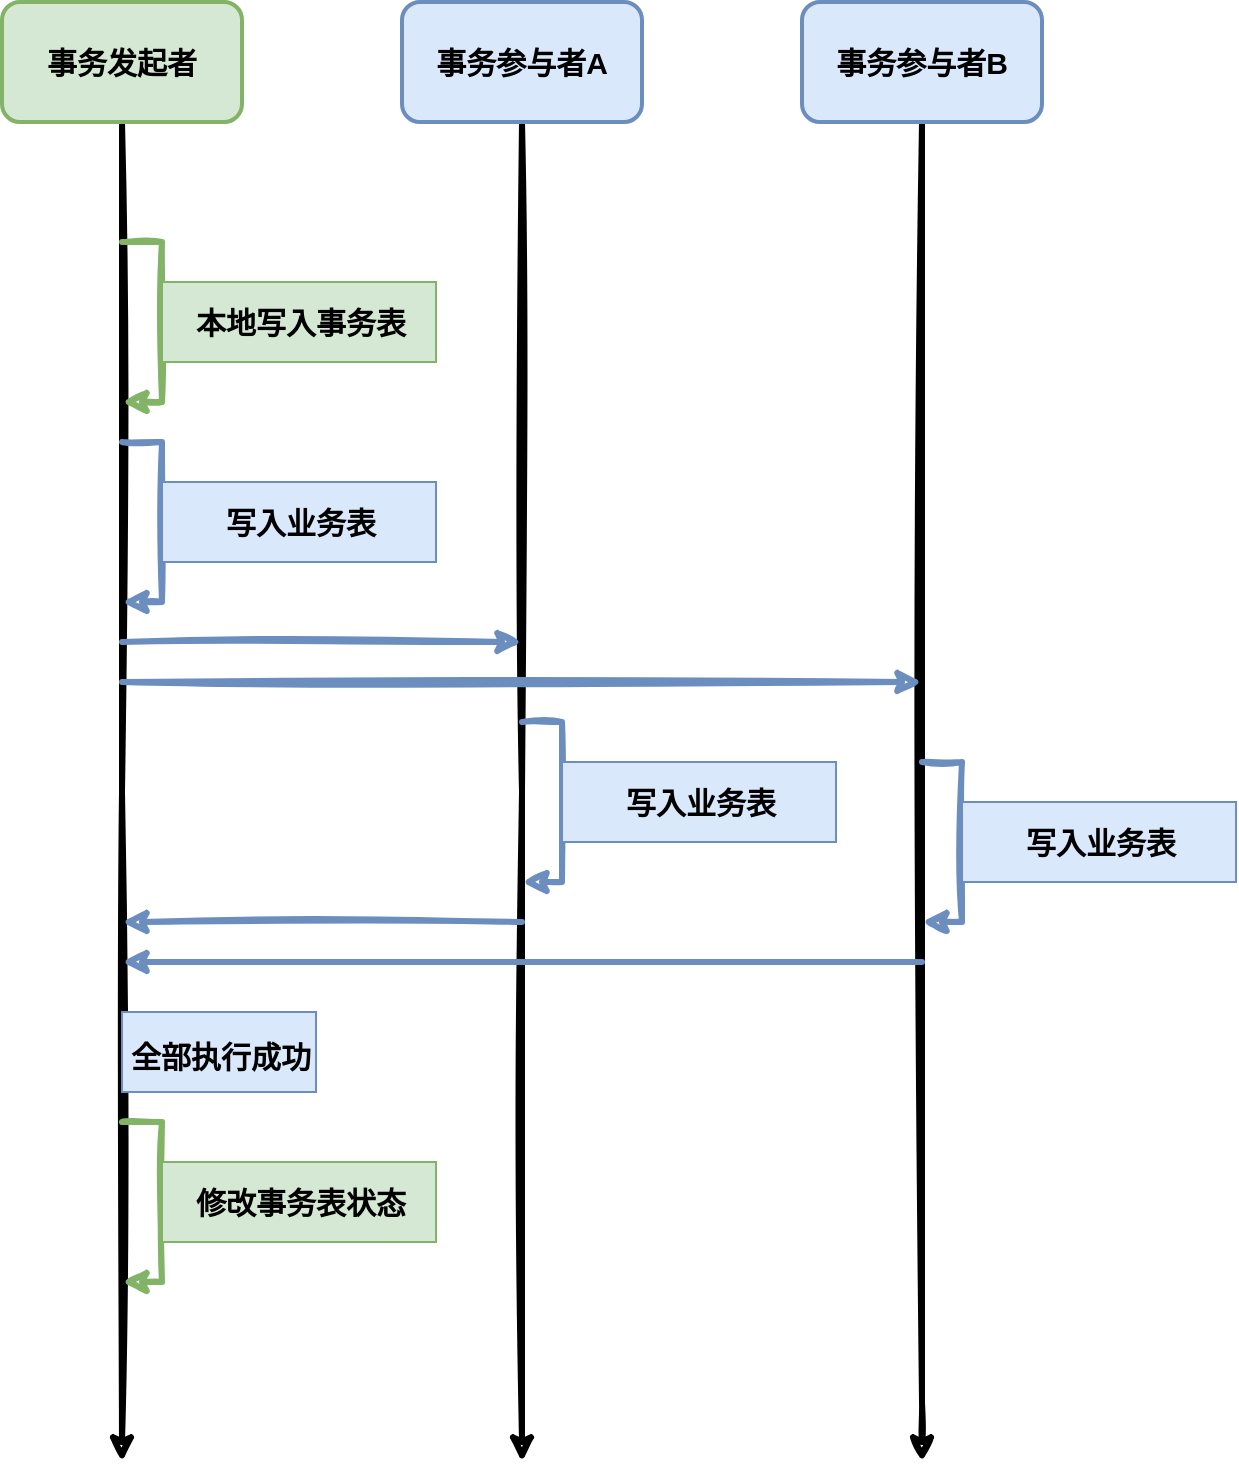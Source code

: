 <mxfile version="20.6.0" type="github">
  <diagram id="yfMGxGMT_RcnkUy24v4D" name="第 1 页">
    <mxGraphModel dx="1455" dy="822" grid="1" gridSize="10" guides="1" tooltips="1" connect="1" arrows="1" fold="1" page="1" pageScale="1" pageWidth="827" pageHeight="1169" math="0" shadow="0">
      <root>
        <mxCell id="0" />
        <mxCell id="1" parent="0" />
        <mxCell id="p36Xr76XcjGKVZjVWB6l-51" style="edgeStyle=orthogonalEdgeStyle;rounded=0;orthogonalLoop=1;jettySize=auto;html=1;fontSize=15;strokeWidth=3;sketch=1;" edge="1" parent="1" source="p36Xr76XcjGKVZjVWB6l-52">
          <mxGeometry relative="1" as="geometry">
            <mxPoint x="220" y="770" as="targetPoint" />
          </mxGeometry>
        </mxCell>
        <mxCell id="p36Xr76XcjGKVZjVWB6l-52" value="事务发起者" style="rounded=1;whiteSpace=wrap;html=1;strokeWidth=2;fillWeight=4;hachureGap=8;hachureAngle=45;fillColor=#d5e8d4;sketch=0;strokeColor=#82b366;fontSize=15;fontStyle=1" vertex="1" parent="1">
          <mxGeometry x="160" y="40" width="120" height="60" as="geometry" />
        </mxCell>
        <mxCell id="p36Xr76XcjGKVZjVWB6l-53" style="edgeStyle=orthogonalEdgeStyle;rounded=0;orthogonalLoop=1;jettySize=auto;html=1;fontSize=15;strokeWidth=3;sketch=1;" edge="1" parent="1" source="p36Xr76XcjGKVZjVWB6l-54">
          <mxGeometry relative="1" as="geometry">
            <mxPoint x="420" y="770" as="targetPoint" />
          </mxGeometry>
        </mxCell>
        <mxCell id="p36Xr76XcjGKVZjVWB6l-54" value="事务参与者A" style="rounded=1;whiteSpace=wrap;html=1;strokeWidth=2;fillWeight=4;hachureGap=8;hachureAngle=45;fillColor=#dae8fc;sketch=0;strokeColor=#6c8ebf;fontSize=15;fontStyle=1" vertex="1" parent="1">
          <mxGeometry x="360" y="40" width="120" height="60" as="geometry" />
        </mxCell>
        <mxCell id="p36Xr76XcjGKVZjVWB6l-55" style="edgeStyle=orthogonalEdgeStyle;rounded=0;orthogonalLoop=1;jettySize=auto;html=1;fontSize=15;strokeWidth=3;sketch=1;" edge="1" parent="1" source="p36Xr76XcjGKVZjVWB6l-56">
          <mxGeometry relative="1" as="geometry">
            <mxPoint x="620" y="770" as="targetPoint" />
            <Array as="points">
              <mxPoint x="620" y="740" />
              <mxPoint x="620" y="740" />
            </Array>
          </mxGeometry>
        </mxCell>
        <mxCell id="p36Xr76XcjGKVZjVWB6l-56" value="事务参与者B" style="rounded=1;whiteSpace=wrap;html=1;strokeWidth=2;fillWeight=4;hachureGap=8;hachureAngle=45;fillColor=#dae8fc;sketch=0;strokeColor=#6c8ebf;fontSize=15;fontStyle=1" vertex="1" parent="1">
          <mxGeometry x="560" y="40" width="120" height="60" as="geometry" />
        </mxCell>
        <mxCell id="p36Xr76XcjGKVZjVWB6l-57" value="" style="endArrow=classic;html=1;rounded=0;sketch=1;strokeWidth=3;fontSize=14;fillColor=#dae8fc;strokeColor=#6c8ebf;" edge="1" parent="1">
          <mxGeometry width="50" height="50" relative="1" as="geometry">
            <mxPoint x="220.0" y="360.0" as="sourcePoint" />
            <mxPoint x="420.0" y="360.0" as="targetPoint" />
          </mxGeometry>
        </mxCell>
        <mxCell id="p36Xr76XcjGKVZjVWB6l-58" value="" style="endArrow=classic;html=1;rounded=0;sketch=1;strokeWidth=3;fontSize=15;fillColor=#dae8fc;strokeColor=#6c8ebf;" edge="1" parent="1">
          <mxGeometry width="50" height="50" relative="1" as="geometry">
            <mxPoint x="420.0" y="500.0" as="sourcePoint" />
            <mxPoint x="220.0" y="500.0" as="targetPoint" />
          </mxGeometry>
        </mxCell>
        <mxCell id="p36Xr76XcjGKVZjVWB6l-59" value="" style="endArrow=classic;html=1;rounded=0;sketch=1;strokeWidth=3;fontSize=14;fillColor=#d5e8d4;strokeColor=#82b366;" edge="1" parent="1">
          <mxGeometry width="50" height="50" relative="1" as="geometry">
            <mxPoint x="220" y="160.0" as="sourcePoint" />
            <mxPoint x="220" y="240" as="targetPoint" />
            <Array as="points">
              <mxPoint x="240" y="160" />
              <mxPoint x="240" y="240" />
            </Array>
          </mxGeometry>
        </mxCell>
        <mxCell id="p36Xr76XcjGKVZjVWB6l-60" value="" style="endArrow=classic;html=1;rounded=0;sketch=1;strokeWidth=3;fontSize=14;fillColor=#dae8fc;strokeColor=#6c8ebf;" edge="1" parent="1">
          <mxGeometry width="50" height="50" relative="1" as="geometry">
            <mxPoint x="220" y="380.0" as="sourcePoint" />
            <mxPoint x="620" y="380" as="targetPoint" />
          </mxGeometry>
        </mxCell>
        <mxCell id="p36Xr76XcjGKVZjVWB6l-61" value="" style="endArrow=classic;html=1;rounded=0;sketch=1;strokeWidth=3;fontSize=15;fillColor=#dae8fc;strokeColor=#6c8ebf;" edge="1" parent="1">
          <mxGeometry width="50" height="50" relative="1" as="geometry">
            <mxPoint x="620" y="520" as="sourcePoint" />
            <mxPoint x="220" y="520.0" as="targetPoint" />
          </mxGeometry>
        </mxCell>
        <mxCell id="p36Xr76XcjGKVZjVWB6l-62" value="" style="endArrow=classic;html=1;rounded=0;sketch=1;strokeWidth=3;fontSize=14;fillColor=#dae8fc;strokeColor=#6c8ebf;" edge="1" parent="1">
          <mxGeometry width="50" height="50" relative="1" as="geometry">
            <mxPoint x="420" y="400.0" as="sourcePoint" />
            <mxPoint x="420" y="480" as="targetPoint" />
            <Array as="points">
              <mxPoint x="440" y="400" />
              <mxPoint x="440" y="480" />
            </Array>
          </mxGeometry>
        </mxCell>
        <mxCell id="p36Xr76XcjGKVZjVWB6l-75" value="本地写入事务表" style="text;html=1;fontSize=15;fontStyle=1;verticalAlign=middle;align=center;labelBackgroundColor=none;fillColor=#d5e8d4;strokeColor=#82b366;" vertex="1" parent="1">
          <mxGeometry x="240" y="180" width="137" height="40" as="geometry" />
        </mxCell>
        <mxCell id="p36Xr76XcjGKVZjVWB6l-86" value="写入业务表" style="text;html=1;fontSize=15;fontStyle=1;verticalAlign=middle;align=center;labelBackgroundColor=none;fillColor=#dae8fc;strokeColor=#6c8ebf;" vertex="1" parent="1">
          <mxGeometry x="440" y="420" width="137" height="40" as="geometry" />
        </mxCell>
        <mxCell id="p36Xr76XcjGKVZjVWB6l-88" value="&lt;font style=&quot;font-size: 15px;&quot;&gt;全部执行成功&lt;/font&gt;" style="text;strokeColor=#6c8ebf;fillColor=#dae8fc;html=1;fontSize=20;fontStyle=1;verticalAlign=middle;align=center;labelBackgroundColor=none;" vertex="1" parent="1">
          <mxGeometry x="220" y="545" width="97" height="40" as="geometry" />
        </mxCell>
        <mxCell id="p36Xr76XcjGKVZjVWB6l-119" value="" style="endArrow=classic;html=1;rounded=0;sketch=1;strokeWidth=3;fontSize=14;fillColor=#dae8fc;strokeColor=#6c8ebf;" edge="1" parent="1">
          <mxGeometry width="50" height="50" relative="1" as="geometry">
            <mxPoint x="220.0" y="260.0" as="sourcePoint" />
            <mxPoint x="220.0" y="340" as="targetPoint" />
            <Array as="points">
              <mxPoint x="240" y="260" />
              <mxPoint x="240" y="340" />
            </Array>
          </mxGeometry>
        </mxCell>
        <mxCell id="p36Xr76XcjGKVZjVWB6l-120" value="写入业务表" style="text;html=1;fontSize=15;fontStyle=1;verticalAlign=middle;align=center;labelBackgroundColor=none;fillColor=#dae8fc;strokeColor=#6c8ebf;" vertex="1" parent="1">
          <mxGeometry x="240" y="280" width="137" height="40" as="geometry" />
        </mxCell>
        <mxCell id="p36Xr76XcjGKVZjVWB6l-121" value="" style="endArrow=classic;html=1;rounded=0;sketch=1;strokeWidth=3;fontSize=14;fillColor=#dae8fc;strokeColor=#6c8ebf;" edge="1" parent="1">
          <mxGeometry width="50" height="50" relative="1" as="geometry">
            <mxPoint x="620" y="420.0" as="sourcePoint" />
            <mxPoint x="620" y="500" as="targetPoint" />
            <Array as="points">
              <mxPoint x="640" y="420" />
              <mxPoint x="640" y="500" />
            </Array>
          </mxGeometry>
        </mxCell>
        <mxCell id="p36Xr76XcjGKVZjVWB6l-122" value="写入业务表" style="text;html=1;fontSize=15;fontStyle=1;verticalAlign=middle;align=center;labelBackgroundColor=none;fillColor=#dae8fc;strokeColor=#6c8ebf;" vertex="1" parent="1">
          <mxGeometry x="640" y="440" width="137" height="40" as="geometry" />
        </mxCell>
        <mxCell id="p36Xr76XcjGKVZjVWB6l-123" value="" style="endArrow=classic;html=1;rounded=0;sketch=1;strokeWidth=3;fontSize=14;fillColor=#d5e8d4;strokeColor=#82b366;" edge="1" parent="1">
          <mxGeometry width="50" height="50" relative="1" as="geometry">
            <mxPoint x="220" y="600.0" as="sourcePoint" />
            <mxPoint x="220" y="680" as="targetPoint" />
            <Array as="points">
              <mxPoint x="240" y="600" />
              <mxPoint x="240" y="680" />
            </Array>
          </mxGeometry>
        </mxCell>
        <mxCell id="p36Xr76XcjGKVZjVWB6l-124" value="修改事务表状态" style="text;html=1;fontSize=15;fontStyle=1;verticalAlign=middle;align=center;labelBackgroundColor=none;fillColor=#d5e8d4;strokeColor=#82b366;" vertex="1" parent="1">
          <mxGeometry x="240" y="620" width="137" height="40" as="geometry" />
        </mxCell>
      </root>
    </mxGraphModel>
  </diagram>
</mxfile>
